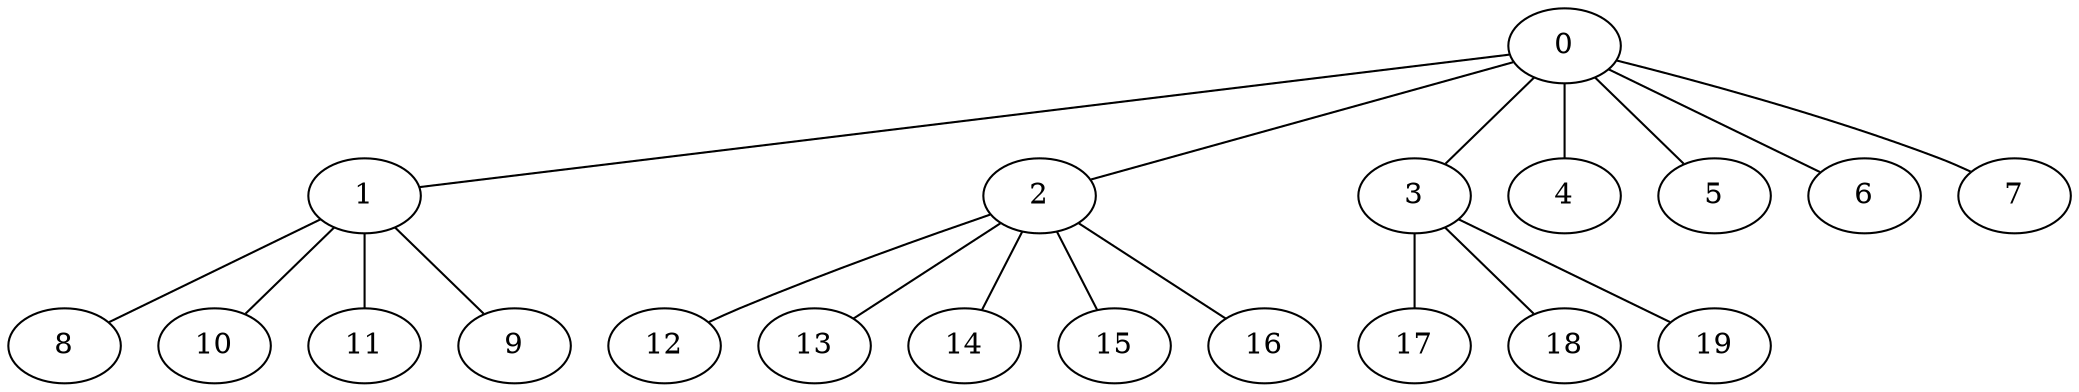 
graph graphname {
    0 -- 1
0 -- 2
0 -- 3
0 -- 4
0 -- 5
0 -- 6
0 -- 7
1 -- 8
1 -- 10
1 -- 11
1 -- 9
2 -- 12
2 -- 13
2 -- 14
2 -- 15
2 -- 16
3 -- 17
3 -- 18
3 -- 19

}

